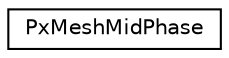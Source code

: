 digraph "Graphical Class Hierarchy"
{
  edge [fontname="Helvetica",fontsize="10",labelfontname="Helvetica",labelfontsize="10"];
  node [fontname="Helvetica",fontsize="10",shape=record];
  rankdir="LR";
  Node0 [label="PxMeshMidPhase",height=0.2,width=0.4,color="black", fillcolor="white", style="filled",URL="$structPxMeshMidPhase.html",tooltip="Mesh midphase structure. This enum is used to select the desired acceleration structure for midphase ..."];
}
